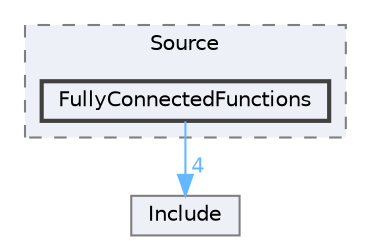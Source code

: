 digraph "Arduino/GetStartedWithMachineLearningOnArduino/tflite-micro-arduino-examples-main/src/third_party/cmsis_nn/Source/FullyConnectedFunctions"
{
 // LATEX_PDF_SIZE
  bgcolor="transparent";
  edge [fontname=Helvetica,fontsize=10,labelfontname=Helvetica,labelfontsize=10];
  node [fontname=Helvetica,fontsize=10,shape=box,height=0.2,width=0.4];
  compound=true
  subgraph clusterdir_3f3bc32bb09c71fe7748f5d361525a5c {
    graph [ bgcolor="#edf0f7", pencolor="grey50", label="Source", fontname=Helvetica,fontsize=10 style="filled,dashed", URL="dir_3f3bc32bb09c71fe7748f5d361525a5c.html",tooltip=""]
  dir_10d7d3c715d05beae241e8b09838fc22 [label="FullyConnectedFunctions", fillcolor="#edf0f7", color="grey25", style="filled,bold", URL="dir_10d7d3c715d05beae241e8b09838fc22.html",tooltip=""];
  }
  dir_1a4997e63d356e45cdc4e66c4ea7b18a [label="Include", fillcolor="#edf0f7", color="grey50", style="filled", URL="dir_1a4997e63d356e45cdc4e66c4ea7b18a.html",tooltip=""];
  dir_10d7d3c715d05beae241e8b09838fc22->dir_1a4997e63d356e45cdc4e66c4ea7b18a [headlabel="4", labeldistance=1.5 headhref="dir_000117_000136.html" href="dir_000117_000136.html" color="steelblue1" fontcolor="steelblue1"];
}
